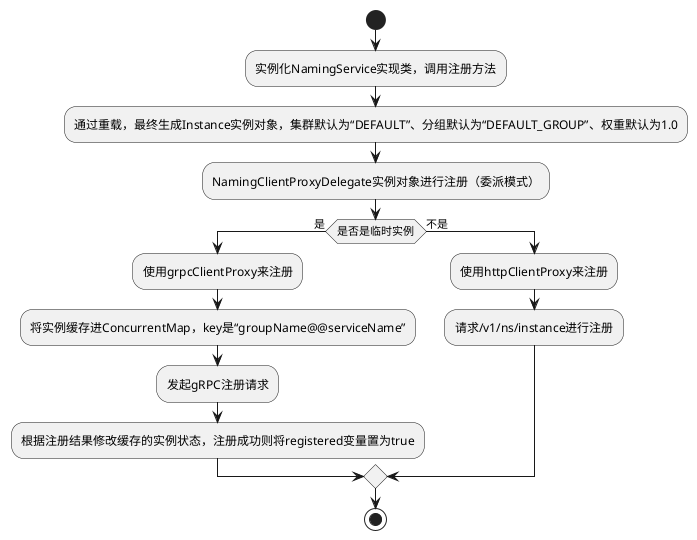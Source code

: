 @startuml
'https://plantuml.com/activity-diagram-beta

start
:实例化NamingService实现类，调用注册方法;
:通过重载，最终生成Instance实例对象，集群默认为“DEFAULT”、分组默认为“DEFAULT_GROUP”、权重默认为1.0;
:NamingClientProxyDelegate实例对象进行注册（委派模式）;

if (是否是临时实例) then (是)
    :使用grpcClientProxy来注册;
    :将实例缓存进ConcurrentMap，key是“groupName@@serviceName”;
    :发起gRPC注册请求;
    :根据注册结果修改缓存的实例状态，注册成功则将registered变量置为true;
else (不是)
    :使用httpClientProxy来注册;
    :请求/v1/ns/instance进行注册;
endif

stop

@enduml
